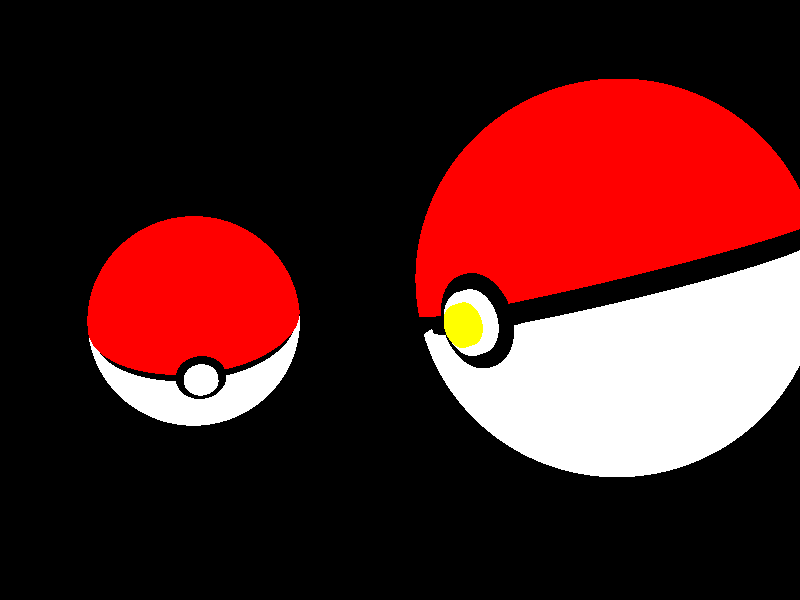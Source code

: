 // Persistence of Vision Ray Tracer Scene Description File
// File: Pok?ball.pov
// Vers: 3.1
// Desc: Two Pok?balls based on the anime 'Pok?mon'.
// Date: 
// Auth: John F. Ashton-Keller (Strill@aol.com)
// Scle: Scale is probably 1 unit = 2.5 cm.
// There is no copyright on the object, but I'd be interested in seeing anything that the object is used in.


#declare CenterRing = intersection{
sphere{<0,0,0>1}
box{<-1,-.05,-1><1,.05,1>}
texture{pigment{color<0,0,0>}}
finish{ambient .2 phong 1 phong_size 70 reflection .1}
}

#declare TopHalf = intersection{
sphere{<0,0,0>1}
box{<-1,.05,-1><1,1.1,1>}
texture{pigment{color<1,0,0>}}
finish{ambient .2 phong 1 phong_size 70 reflection .1}
}

#declare BottomHalf = intersection{
sphere{<0,0,0>1}
box{<-1,-1.1,-1><1,-.05,1>}
texture{pigment{color<1,1,1>}}
finish{ambient .2 phong 1 phong_size 70 reflection .1}
}
#declare Button1 = union{
cylinder{<0,0,-1><0,0,-.9>.22 texture{pigment{color rgb<0,0,0>}}
finish{ambient .2 phong 1 phong_size 70 reflection .1}}
cylinder{<0,0,-1.05><0,0,-1>.15 texture{pigment{color rgb<1,1,1>}}
finish{ambient .2 phong 1 phong_size 70 reflection .1}}
cylinder{<0,0,-1.1><0,0,-1.05>.1 texture{pigment{color rgbf<1,1,1,.5>}}
finish{ambient .5 diffuse .1 reflection .25 specular 1 roughness .001}}
}

#declare Button2 = union{
cylinder{<0,0,-1><0,0,-.9>.22 texture{pigment{color rgb<0,0,0>}}
finish{ambient .2 phong 1 phong_size 70 reflection .1}}
cylinder{<0,0,-1.05><0,0,-1>.15 texture{pigment{color rgb<1,1,1>}}
finish{ambient .2 phong 1 phong_size 70 reflection .1}}
cylinder{<0,0,-1.1><0,0,-1.05>.1 texture{pigment{color rgbf<1,1,0,.5>}}
finish{ambient .5 diffuse .1 reflection .25 specular 1 roughness .001}}

}
#declare Pokball1 = union{
object{CenterRing scale<.95,1,.95>}
object{TopHalf}
object{BottomHalf}
object{Button1}
}

#declare Pokball2 = union{
object{CenterRing scale<.95,1,.95>}
object{TopHalf}
object{BottomHalf}
object{Button2}
}

camera{
location <0,3,-5>
direction 2.0*z
up        y
right     4/3*x
look_at   <1,0,0>}

light_source{<-30,30,-30>color red 1 green 1 blue 1}

object{Pokball1 scale<0.5,0.5,0.5>}
object{Pokball2 rotate<45,45,45>translate<2.1,0,0>}